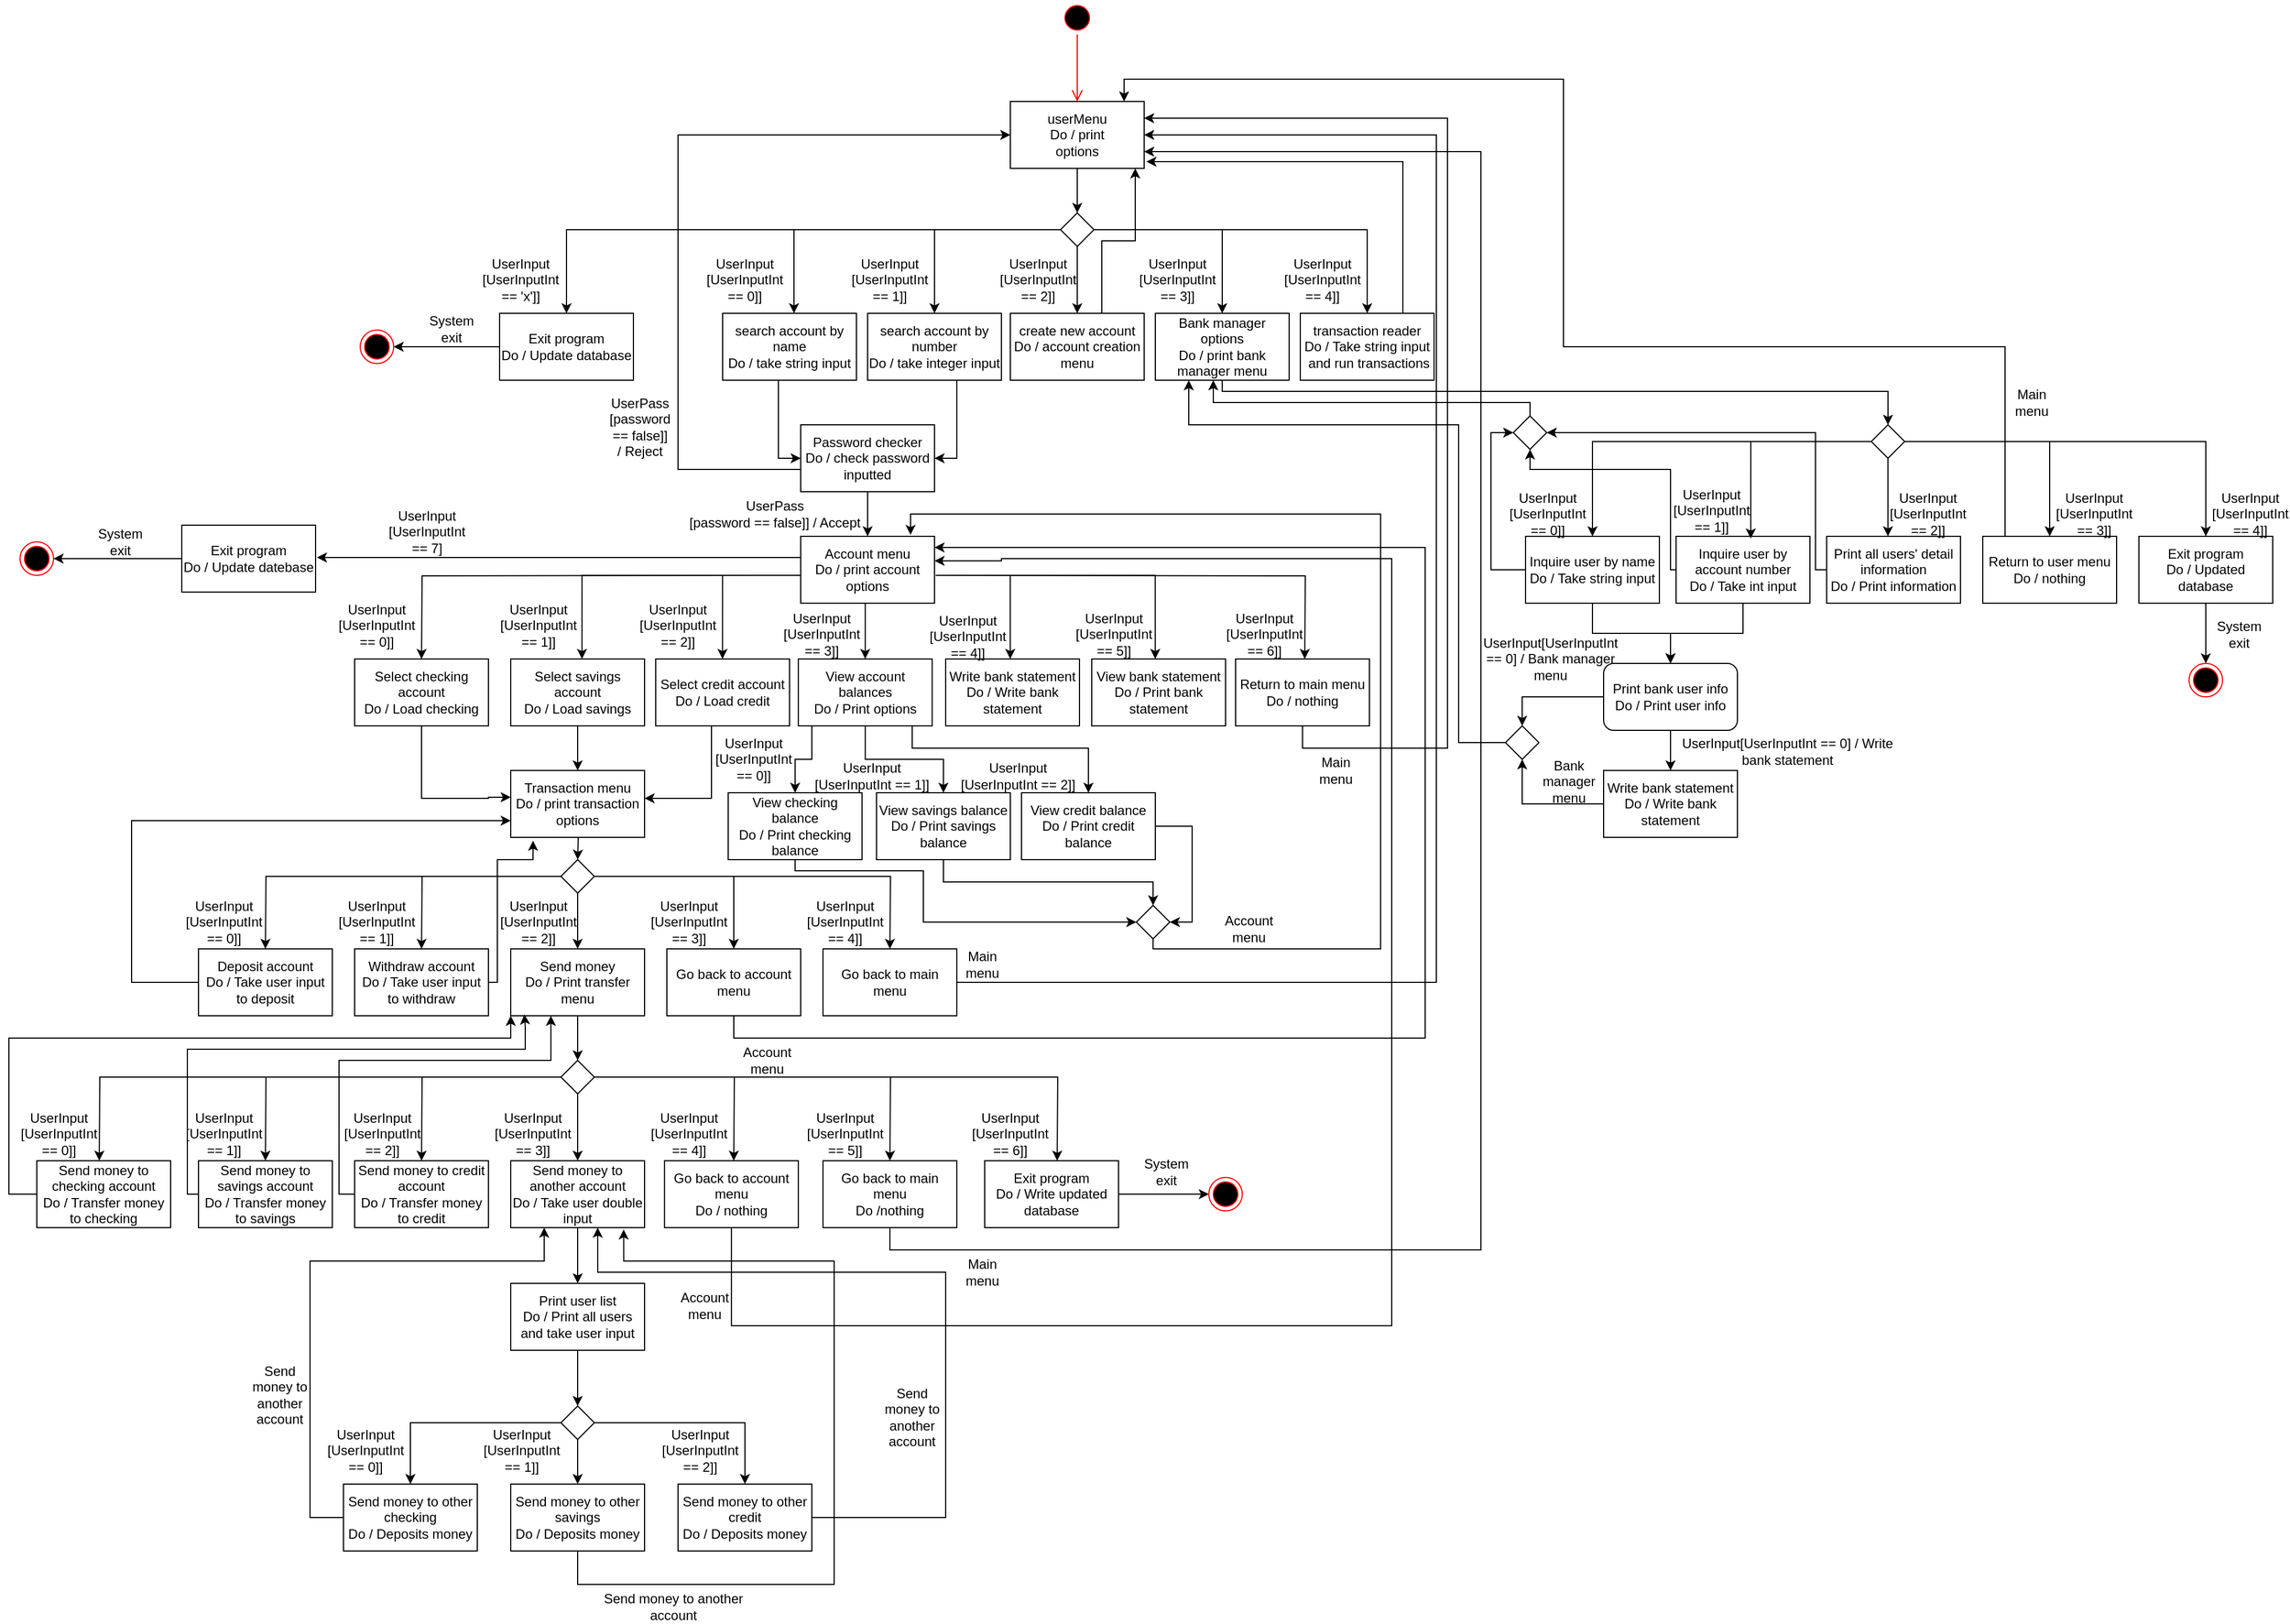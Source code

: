 <mxfile version="13.5.3" type="device"><diagram id="cX1HD_6pwqW_YHeZQJCY" name="Page-1"><mxGraphModel dx="1295" dy="1366" grid="1" gridSize="10" guides="1" tooltips="1" connect="1" arrows="1" fold="1" page="1" pageScale="1" pageWidth="850" pageHeight="1100" math="0" shadow="0"><root><mxCell id="0"/><mxCell id="1" parent="0"/><mxCell id="HVlDCNb6xopbeK3bqv0y-4" style="edgeStyle=orthogonalEdgeStyle;rounded=0;orthogonalLoop=1;jettySize=auto;html=1;" parent="1" source="GlajeSC1bGdFFEmdeqAi-1" target="HVlDCNb6xopbeK3bqv0y-5" edge="1"><mxGeometry relative="1" as="geometry"><mxPoint x="448" y="190" as="targetPoint"/></mxGeometry></mxCell><mxCell id="GlajeSC1bGdFFEmdeqAi-1" value="" style="rounded=0;whiteSpace=wrap;html=1;" parent="1" vertex="1"><mxGeometry x="388" y="80" width="120" height="60" as="geometry"/></mxCell><mxCell id="GlajeSC1bGdFFEmdeqAi-2" value="&lt;div&gt;userMenu&lt;/div&gt;&lt;div&gt;Do / print options&lt;br&gt;&lt;/div&gt;" style="text;html=1;strokeColor=none;fillColor=none;align=center;verticalAlign=middle;whiteSpace=wrap;rounded=0;" parent="1" vertex="1"><mxGeometry x="408" y="100" width="80" height="20" as="geometry"/></mxCell><mxCell id="GlajeSC1bGdFFEmdeqAi-3" value="" style="ellipse;html=1;shape=startState;fillColor=#000000;strokeColor=#ff0000;" parent="1" vertex="1"><mxGeometry x="433" y="-10" width="30" height="30" as="geometry"/></mxCell><mxCell id="GlajeSC1bGdFFEmdeqAi-4" value="" style="edgeStyle=orthogonalEdgeStyle;html=1;verticalAlign=bottom;endArrow=open;endSize=8;strokeColor=#ff0000;" parent="1" source="GlajeSC1bGdFFEmdeqAi-3" edge="1"><mxGeometry relative="1" as="geometry"><mxPoint x="448" y="80" as="targetPoint"/></mxGeometry></mxCell><mxCell id="HVlDCNb6xopbeK3bqv0y-6" style="edgeStyle=orthogonalEdgeStyle;rounded=0;orthogonalLoop=1;jettySize=auto;html=1;" parent="1" edge="1"><mxGeometry relative="1" as="geometry"><mxPoint x="194" y="270" as="targetPoint"/><mxPoint x="429" y="195" as="sourcePoint"/><Array as="points"><mxPoint x="194" y="195"/></Array></mxGeometry></mxCell><mxCell id="HVlDCNb6xopbeK3bqv0y-7" style="edgeStyle=orthogonalEdgeStyle;rounded=0;orthogonalLoop=1;jettySize=auto;html=1;entryX=0.5;entryY=0;entryDx=0;entryDy=0;" parent="1" source="HVlDCNb6xopbeK3bqv0y-5" target="HVlDCNb6xopbeK3bqv0y-16" edge="1"><mxGeometry relative="1" as="geometry"><mxPoint x="658" y="270" as="targetPoint"/><Array as="points"><mxPoint x="708" y="195"/></Array></mxGeometry></mxCell><mxCell id="HVlDCNb6xopbeK3bqv0y-8" style="edgeStyle=orthogonalEdgeStyle;rounded=0;orthogonalLoop=1;jettySize=auto;html=1;entryX=0.5;entryY=0;entryDx=0;entryDy=0;" parent="1" source="HVlDCNb6xopbeK3bqv0y-5" target="HVlDCNb6xopbeK3bqv0y-14" edge="1"><mxGeometry relative="1" as="geometry"><mxPoint x="448" y="280" as="targetPoint"/></mxGeometry></mxCell><mxCell id="HVlDCNb6xopbeK3bqv0y-9" style="edgeStyle=orthogonalEdgeStyle;rounded=0;orthogonalLoop=1;jettySize=auto;html=1;" parent="1" source="HVlDCNb6xopbeK3bqv0y-5" edge="1"><mxGeometry relative="1" as="geometry"><mxPoint x="578" y="270" as="targetPoint"/><Array as="points"><mxPoint x="578" y="195"/><mxPoint x="578" y="270"/></Array></mxGeometry></mxCell><mxCell id="HVlDCNb6xopbeK3bqv0y-10" style="edgeStyle=orthogonalEdgeStyle;rounded=0;orthogonalLoop=1;jettySize=auto;html=1;" parent="1" edge="1"><mxGeometry relative="1" as="geometry"><mxPoint x="320" y="270" as="targetPoint"/><mxPoint x="435" y="195" as="sourcePoint"/><Array as="points"><mxPoint x="320" y="195"/></Array></mxGeometry></mxCell><mxCell id="UM71EC3s76j87U3VGa9S-37" style="edgeStyle=orthogonalEdgeStyle;rounded=0;orthogonalLoop=1;jettySize=auto;html=1;entryX=0.5;entryY=0;entryDx=0;entryDy=0;" parent="1" source="HVlDCNb6xopbeK3bqv0y-5" target="UM71EC3s76j87U3VGa9S-36" edge="1"><mxGeometry relative="1" as="geometry"/></mxCell><mxCell id="HVlDCNb6xopbeK3bqv0y-5" value="" style="rhombus;whiteSpace=wrap;html=1;" parent="1" vertex="1"><mxGeometry x="433" y="180" width="30" height="30" as="geometry"/></mxCell><mxCell id="HVlDCNb6xopbeK3bqv0y-19" style="edgeStyle=orthogonalEdgeStyle;rounded=0;orthogonalLoop=1;jettySize=auto;html=1;entryX=0;entryY=0.5;entryDx=0;entryDy=0;" parent="1" source="HVlDCNb6xopbeK3bqv0y-11" target="HVlDCNb6xopbeK3bqv0y-18" edge="1"><mxGeometry relative="1" as="geometry"><Array as="points"><mxPoint x="180" y="400"/></Array></mxGeometry></mxCell><mxCell id="HVlDCNb6xopbeK3bqv0y-11" value="&lt;div&gt;search account by name&lt;/div&gt;&lt;div&gt;Do / take string input&lt;br&gt;&lt;/div&gt;" style="rounded=0;whiteSpace=wrap;html=1;" parent="1" vertex="1"><mxGeometry x="130" y="270" width="120" height="60" as="geometry"/></mxCell><mxCell id="HVlDCNb6xopbeK3bqv0y-20" style="edgeStyle=orthogonalEdgeStyle;rounded=0;orthogonalLoop=1;jettySize=auto;html=1;entryX=1;entryY=0.5;entryDx=0;entryDy=0;" parent="1" source="HVlDCNb6xopbeK3bqv0y-13" target="HVlDCNb6xopbeK3bqv0y-18" edge="1"><mxGeometry relative="1" as="geometry"><Array as="points"><mxPoint x="340" y="400"/></Array></mxGeometry></mxCell><mxCell id="HVlDCNb6xopbeK3bqv0y-13" value="&lt;div&gt;search account by number &lt;br&gt;&lt;/div&gt;&lt;div&gt;Do / take integer input&lt;br&gt;&lt;/div&gt;" style="rounded=0;whiteSpace=wrap;html=1;" parent="1" vertex="1"><mxGeometry x="260" y="270" width="120" height="60" as="geometry"/></mxCell><mxCell id="HVlDCNb6xopbeK3bqv0y-105" style="edgeStyle=orthogonalEdgeStyle;rounded=0;orthogonalLoop=1;jettySize=auto;html=1;" parent="1" source="HVlDCNb6xopbeK3bqv0y-14" edge="1"><mxGeometry relative="1" as="geometry"><Array as="points"><mxPoint x="470" y="205"/><mxPoint x="500" y="205"/></Array><mxPoint x="500" y="140" as="targetPoint"/></mxGeometry></mxCell><mxCell id="HVlDCNb6xopbeK3bqv0y-14" value="&lt;div&gt;create new account &lt;br&gt;&lt;/div&gt;&lt;div&gt;Do / account creation menu&lt;br&gt;&lt;/div&gt;" style="rounded=0;whiteSpace=wrap;html=1;" parent="1" vertex="1"><mxGeometry x="388" y="270" width="120" height="60" as="geometry"/></mxCell><mxCell id="HVlDCNb6xopbeK3bqv0y-108" style="edgeStyle=orthogonalEdgeStyle;rounded=0;orthogonalLoop=1;jettySize=auto;html=1;entryX=0.5;entryY=0;entryDx=0;entryDy=0;" parent="1" source="HVlDCNb6xopbeK3bqv0y-15" target="HVlDCNb6xopbeK3bqv0y-106" edge="1"><mxGeometry relative="1" as="geometry"><Array as="points"><mxPoint x="578" y="340"/><mxPoint x="1175" y="340"/></Array></mxGeometry></mxCell><mxCell id="HVlDCNb6xopbeK3bqv0y-15" value="&lt;div&gt;Bank manager options &lt;br&gt;&lt;/div&gt;&lt;div&gt;Do / print bank manager menu&lt;br&gt;&lt;/div&gt;" style="rounded=0;whiteSpace=wrap;html=1;" parent="1" vertex="1"><mxGeometry x="518" y="270" width="120" height="60" as="geometry"/></mxCell><mxCell id="5CVfYPATdi7qEUQQldUM-7" style="edgeStyle=orthogonalEdgeStyle;rounded=0;orthogonalLoop=1;jettySize=auto;html=1;" parent="1" source="HVlDCNb6xopbeK3bqv0y-16" edge="1"><mxGeometry relative="1" as="geometry"><mxPoint x="510" y="134" as="targetPoint"/><Array as="points"><mxPoint x="740" y="134"/><mxPoint x="510" y="134"/></Array></mxGeometry></mxCell><mxCell id="HVlDCNb6xopbeK3bqv0y-16" value="&lt;div&gt;transaction reader&lt;/div&gt;&lt;div&gt;Do / Take string input&lt;br&gt;&lt;/div&gt;&amp;nbsp;and run transactions" style="rounded=0;whiteSpace=wrap;html=1;" parent="1" vertex="1"><mxGeometry x="648" y="270" width="120" height="60" as="geometry"/></mxCell><mxCell id="HVlDCNb6xopbeK3bqv0y-23" style="edgeStyle=orthogonalEdgeStyle;rounded=0;orthogonalLoop=1;jettySize=auto;html=1;" parent="1" source="HVlDCNb6xopbeK3bqv0y-18" edge="1"><mxGeometry relative="1" as="geometry"><mxPoint x="260" y="470" as="targetPoint"/></mxGeometry></mxCell><mxCell id="5CVfYPATdi7qEUQQldUM-20" style="edgeStyle=orthogonalEdgeStyle;rounded=0;orthogonalLoop=1;jettySize=auto;html=1;entryX=0;entryY=0.5;entryDx=0;entryDy=0;" parent="1" source="HVlDCNb6xopbeK3bqv0y-18" target="GlajeSC1bGdFFEmdeqAi-1" edge="1"><mxGeometry relative="1" as="geometry"><Array as="points"><mxPoint x="90" y="410"/><mxPoint x="90" y="110"/></Array></mxGeometry></mxCell><mxCell id="HVlDCNb6xopbeK3bqv0y-18" value="&lt;div&gt;Password checker&lt;/div&gt;&lt;div&gt;Do / check password inputted &lt;br&gt;&lt;/div&gt;" style="rounded=0;whiteSpace=wrap;html=1;" parent="1" vertex="1"><mxGeometry x="200" y="370" width="120" height="60" as="geometry"/></mxCell><mxCell id="HVlDCNb6xopbeK3bqv0y-24" style="edgeStyle=orthogonalEdgeStyle;rounded=0;orthogonalLoop=1;jettySize=auto;html=1;" parent="1" edge="1"><mxGeometry relative="1" as="geometry"><mxPoint x="3.88" y="580" as="targetPoint"/><mxPoint x="160" y="505" as="sourcePoint"/><Array as="points"><mxPoint x="3.88" y="505"/></Array></mxGeometry></mxCell><mxCell id="HVlDCNb6xopbeK3bqv0y-25" style="edgeStyle=orthogonalEdgeStyle;rounded=0;orthogonalLoop=1;jettySize=auto;html=1;entryX=0.417;entryY=0;entryDx=0;entryDy=0;entryPerimeter=0;" parent="1" edge="1"><mxGeometry relative="1" as="geometry"><mxPoint x="517.939" y="580" as="targetPoint"/><mxPoint x="330" y="505" as="sourcePoint"/><Array as="points"><mxPoint x="517.88" y="505"/></Array></mxGeometry></mxCell><mxCell id="HVlDCNb6xopbeK3bqv0y-26" style="edgeStyle=orthogonalEdgeStyle;rounded=0;orthogonalLoop=1;jettySize=auto;html=1;entryX=0.5;entryY=0;entryDx=0;entryDy=0;" parent="1" edge="1"><mxGeometry relative="1" as="geometry"><mxPoint x="257.88" y="580" as="targetPoint"/><mxPoint x="257.88" y="520" as="sourcePoint"/></mxGeometry></mxCell><mxCell id="HVlDCNb6xopbeK3bqv0y-27" style="edgeStyle=orthogonalEdgeStyle;rounded=0;orthogonalLoop=1;jettySize=auto;html=1;" parent="1" edge="1"><mxGeometry relative="1" as="geometry"><mxPoint x="387.88" y="580" as="targetPoint"/><mxPoint x="330" y="505" as="sourcePoint"/><Array as="points"><mxPoint x="387.88" y="505"/><mxPoint x="387.88" y="580"/></Array></mxGeometry></mxCell><mxCell id="HVlDCNb6xopbeK3bqv0y-28" style="edgeStyle=orthogonalEdgeStyle;rounded=0;orthogonalLoop=1;jettySize=auto;html=1;" parent="1" source="HVlDCNb6xopbeK3bqv0y-89" edge="1"><mxGeometry relative="1" as="geometry"><mxPoint x="129.88" y="580" as="targetPoint"/><mxPoint x="170" y="505" as="sourcePoint"/><Array as="points"><mxPoint x="130" y="505"/></Array></mxGeometry></mxCell><mxCell id="HVlDCNb6xopbeK3bqv0y-31" style="edgeStyle=orthogonalEdgeStyle;rounded=0;orthogonalLoop=1;jettySize=auto;html=1;" parent="1" edge="1"><mxGeometry relative="1" as="geometry"><mxPoint x="-140" y="580" as="targetPoint"/><mxPoint x="160" y="505" as="sourcePoint"/></mxGeometry></mxCell><mxCell id="HVlDCNb6xopbeK3bqv0y-32" style="edgeStyle=orthogonalEdgeStyle;rounded=0;orthogonalLoop=1;jettySize=auto;html=1;" parent="1" edge="1"><mxGeometry relative="1" as="geometry"><mxPoint x="652" y="580" as="targetPoint"/><mxPoint x="321" y="505" as="sourcePoint"/></mxGeometry></mxCell><mxCell id="HVlDCNb6xopbeK3bqv0y-43" style="edgeStyle=orthogonalEdgeStyle;rounded=0;orthogonalLoop=1;jettySize=auto;html=1;" parent="1" source="HVlDCNb6xopbeK3bqv0y-33" edge="1"><mxGeometry relative="1" as="geometry"><mxPoint x="-60" y="704" as="targetPoint"/><Array as="points"><mxPoint x="-140" y="705"/><mxPoint x="-80" y="705"/><mxPoint x="-80" y="704"/></Array></mxGeometry></mxCell><mxCell id="HVlDCNb6xopbeK3bqv0y-33" value="&lt;div&gt;Select checking account &lt;br&gt;&lt;/div&gt;&lt;div&gt;Do / Load checking &lt;br&gt;&lt;/div&gt;" style="rounded=0;whiteSpace=wrap;html=1;" parent="1" vertex="1"><mxGeometry x="-200" y="580" width="120" height="60" as="geometry"/></mxCell><mxCell id="HVlDCNb6xopbeK3bqv0y-42" style="edgeStyle=orthogonalEdgeStyle;rounded=0;orthogonalLoop=1;jettySize=auto;html=1;entryX=0.5;entryY=0;entryDx=0;entryDy=0;" parent="1" source="HVlDCNb6xopbeK3bqv0y-34" target="HVlDCNb6xopbeK3bqv0y-94" edge="1"><mxGeometry relative="1" as="geometry"><mxPoint y="670" as="targetPoint"/></mxGeometry></mxCell><mxCell id="HVlDCNb6xopbeK3bqv0y-34" value="&lt;div&gt;Select savings account &lt;br&gt;&lt;/div&gt;&lt;div&gt;Do / Load savings&lt;br&gt;&lt;/div&gt;" style="rounded=0;whiteSpace=wrap;html=1;" parent="1" vertex="1"><mxGeometry x="-60" y="580" width="120" height="60" as="geometry"/></mxCell><mxCell id="HVlDCNb6xopbeK3bqv0y-44" style="edgeStyle=orthogonalEdgeStyle;rounded=0;orthogonalLoop=1;jettySize=auto;html=1;" parent="1" source="HVlDCNb6xopbeK3bqv0y-35" target="HVlDCNb6xopbeK3bqv0y-94" edge="1"><mxGeometry relative="1" as="geometry"><mxPoint x="70" y="705" as="targetPoint"/><Array as="points"><mxPoint x="120" y="705"/></Array></mxGeometry></mxCell><mxCell id="HVlDCNb6xopbeK3bqv0y-35" value="&lt;div&gt;Select credit account&lt;/div&gt;&lt;div&gt;Do / Load credit&lt;br&gt;&lt;/div&gt;" style="rounded=0;whiteSpace=wrap;html=1;" parent="1" vertex="1"><mxGeometry x="70" y="580" width="120" height="60" as="geometry"/></mxCell><mxCell id="UM71EC3s76j87U3VGa9S-15" style="edgeStyle=orthogonalEdgeStyle;rounded=0;orthogonalLoop=1;jettySize=auto;html=1;entryX=0.5;entryY=0;entryDx=0;entryDy=0;" parent="1" source="HVlDCNb6xopbeK3bqv0y-36" target="UM71EC3s76j87U3VGa9S-14" edge="1"><mxGeometry relative="1" as="geometry"><Array as="points"><mxPoint x="210" y="670"/><mxPoint x="195" y="670"/></Array></mxGeometry></mxCell><mxCell id="UM71EC3s76j87U3VGa9S-18" style="edgeStyle=orthogonalEdgeStyle;rounded=0;orthogonalLoop=1;jettySize=auto;html=1;entryX=0.5;entryY=0;entryDx=0;entryDy=0;" parent="1" source="HVlDCNb6xopbeK3bqv0y-36" target="UM71EC3s76j87U3VGa9S-16" edge="1"><mxGeometry relative="1" as="geometry"/></mxCell><mxCell id="UM71EC3s76j87U3VGa9S-19" style="edgeStyle=orthogonalEdgeStyle;rounded=0;orthogonalLoop=1;jettySize=auto;html=1;" parent="1" source="HVlDCNb6xopbeK3bqv0y-36" target="UM71EC3s76j87U3VGa9S-17" edge="1"><mxGeometry relative="1" as="geometry"><Array as="points"><mxPoint x="300" y="660"/><mxPoint x="458" y="660"/></Array></mxGeometry></mxCell><mxCell id="HVlDCNb6xopbeK3bqv0y-36" value="&lt;div&gt;View account balances &lt;br&gt;&lt;/div&gt;&lt;div&gt;Do / Print options&lt;br&gt;&lt;/div&gt;" style="rounded=0;whiteSpace=wrap;html=1;" parent="1" vertex="1"><mxGeometry x="197.88" y="580" width="120" height="60" as="geometry"/></mxCell><mxCell id="HVlDCNb6xopbeK3bqv0y-37" value="&lt;div&gt;Write bank statement&lt;/div&gt;&lt;div&gt;Do / Write bank statement&lt;br&gt;&lt;/div&gt;" style="rounded=0;whiteSpace=wrap;html=1;" parent="1" vertex="1"><mxGeometry x="330" y="580" width="120" height="60" as="geometry"/></mxCell><mxCell id="HVlDCNb6xopbeK3bqv0y-38" value="&lt;div&gt;View bank statement&lt;/div&gt;&lt;div&gt;Do / Print bank statement&lt;br&gt;&lt;/div&gt;" style="rounded=0;whiteSpace=wrap;html=1;" parent="1" vertex="1"><mxGeometry x="461" y="580" width="120" height="60" as="geometry"/></mxCell><mxCell id="5CVfYPATdi7qEUQQldUM-1" style="edgeStyle=orthogonalEdgeStyle;rounded=0;orthogonalLoop=1;jettySize=auto;html=1;entryX=1;entryY=0.25;entryDx=0;entryDy=0;" parent="1" source="HVlDCNb6xopbeK3bqv0y-39" target="GlajeSC1bGdFFEmdeqAi-1" edge="1"><mxGeometry relative="1" as="geometry"><Array as="points"><mxPoint x="650" y="660"/><mxPoint x="780" y="660"/><mxPoint x="780" y="95"/></Array></mxGeometry></mxCell><mxCell id="HVlDCNb6xopbeK3bqv0y-39" value="&lt;div&gt;Return to main menu&lt;/div&gt;&lt;div&gt;Do / nothing&lt;br&gt;&lt;/div&gt;" style="rounded=0;whiteSpace=wrap;html=1;" parent="1" vertex="1"><mxGeometry x="590" y="580" width="120" height="60" as="geometry"/></mxCell><mxCell id="HVlDCNb6xopbeK3bqv0y-46" style="edgeStyle=orthogonalEdgeStyle;rounded=0;orthogonalLoop=1;jettySize=auto;html=1;" parent="1" target="HVlDCNb6xopbeK3bqv0y-45" edge="1"><mxGeometry relative="1" as="geometry"><mxPoint y="720" as="sourcePoint"/></mxGeometry></mxCell><mxCell id="HVlDCNb6xopbeK3bqv0y-47" style="edgeStyle=orthogonalEdgeStyle;rounded=0;orthogonalLoop=1;jettySize=auto;html=1;" parent="1" source="HVlDCNb6xopbeK3bqv0y-45" edge="1"><mxGeometry relative="1" as="geometry"><mxPoint y="840" as="targetPoint"/></mxGeometry></mxCell><mxCell id="HVlDCNb6xopbeK3bqv0y-48" style="edgeStyle=orthogonalEdgeStyle;rounded=0;orthogonalLoop=1;jettySize=auto;html=1;" parent="1" source="HVlDCNb6xopbeK3bqv0y-45" edge="1"><mxGeometry relative="1" as="geometry"><mxPoint x="-140" y="840" as="targetPoint"/></mxGeometry></mxCell><mxCell id="HVlDCNb6xopbeK3bqv0y-49" style="edgeStyle=orthogonalEdgeStyle;rounded=0;orthogonalLoop=1;jettySize=auto;html=1;" parent="1" source="HVlDCNb6xopbeK3bqv0y-45" edge="1"><mxGeometry relative="1" as="geometry"><mxPoint x="140" y="840" as="targetPoint"/><Array as="points"><mxPoint x="140" y="775"/><mxPoint x="140" y="840"/></Array></mxGeometry></mxCell><mxCell id="HVlDCNb6xopbeK3bqv0y-50" style="edgeStyle=orthogonalEdgeStyle;rounded=0;orthogonalLoop=1;jettySize=auto;html=1;" parent="1" source="HVlDCNb6xopbeK3bqv0y-45" edge="1"><mxGeometry relative="1" as="geometry"><mxPoint x="-280" y="840" as="targetPoint"/></mxGeometry></mxCell><mxCell id="HVlDCNb6xopbeK3bqv0y-51" style="edgeStyle=orthogonalEdgeStyle;rounded=0;orthogonalLoop=1;jettySize=auto;html=1;" parent="1" source="HVlDCNb6xopbeK3bqv0y-45" edge="1"><mxGeometry relative="1" as="geometry"><mxPoint x="280" y="840" as="targetPoint"/></mxGeometry></mxCell><mxCell id="HVlDCNb6xopbeK3bqv0y-45" value="" style="rhombus;whiteSpace=wrap;html=1;" parent="1" vertex="1"><mxGeometry x="-15" y="760" width="30" height="30" as="geometry"/></mxCell><mxCell id="HVlDCNb6xopbeK3bqv0y-98" style="edgeStyle=orthogonalEdgeStyle;rounded=0;orthogonalLoop=1;jettySize=auto;html=1;entryX=0;entryY=0.75;entryDx=0;entryDy=0;" parent="1" source="HVlDCNb6xopbeK3bqv0y-52" target="HVlDCNb6xopbeK3bqv0y-94" edge="1"><mxGeometry relative="1" as="geometry"><Array as="points"><mxPoint x="-400" y="870"/><mxPoint x="-400" y="725"/></Array></mxGeometry></mxCell><mxCell id="HVlDCNb6xopbeK3bqv0y-52" value="&lt;div&gt;Deposit account&lt;/div&gt;&lt;div&gt;Do / Take user input to deposit&lt;br&gt;&lt;/div&gt;" style="rounded=0;whiteSpace=wrap;html=1;" parent="1" vertex="1"><mxGeometry x="-340" y="840" width="120" height="60" as="geometry"/></mxCell><mxCell id="5CVfYPATdi7qEUQQldUM-32" style="edgeStyle=orthogonalEdgeStyle;rounded=0;orthogonalLoop=1;jettySize=auto;html=1;" parent="1" edge="1"><mxGeometry relative="1" as="geometry"><Array as="points"><mxPoint x="-72" y="870"/><mxPoint x="-72" y="760"/><mxPoint x="-40" y="760"/></Array><mxPoint x="-82" y="870.034" as="sourcePoint"/><mxPoint x="-40" y="743" as="targetPoint"/></mxGeometry></mxCell><mxCell id="HVlDCNb6xopbeK3bqv0y-53" value="&lt;div&gt;Withdraw account&lt;/div&gt;&lt;div&gt;Do / Take user input to withdraw&lt;br&gt;&lt;/div&gt;" style="rounded=0;whiteSpace=wrap;html=1;" parent="1" vertex="1"><mxGeometry x="-200" y="840" width="120" height="60" as="geometry"/></mxCell><mxCell id="HVlDCNb6xopbeK3bqv0y-59" style="edgeStyle=orthogonalEdgeStyle;rounded=0;orthogonalLoop=1;jettySize=auto;html=1;entryX=0.5;entryY=0;entryDx=0;entryDy=0;" parent="1" source="HVlDCNb6xopbeK3bqv0y-54" target="HVlDCNb6xopbeK3bqv0y-57" edge="1"><mxGeometry relative="1" as="geometry"/></mxCell><mxCell id="HVlDCNb6xopbeK3bqv0y-54" value="&lt;div&gt;Send money&lt;/div&gt;&lt;div&gt;Do / Print transfer menu&lt;br&gt;&lt;/div&gt;" style="rounded=0;whiteSpace=wrap;html=1;" parent="1" vertex="1"><mxGeometry x="-60" y="840" width="120" height="60" as="geometry"/></mxCell><mxCell id="HVlDCNb6xopbeK3bqv0y-96" style="edgeStyle=orthogonalEdgeStyle;rounded=0;orthogonalLoop=1;jettySize=auto;html=1;" parent="1" source="HVlDCNb6xopbeK3bqv0y-55" target="HVlDCNb6xopbeK3bqv0y-89" edge="1"><mxGeometry relative="1" as="geometry"><Array as="points"><mxPoint x="140" y="920"/><mxPoint x="760" y="920"/><mxPoint x="760" y="480"/></Array></mxGeometry></mxCell><mxCell id="HVlDCNb6xopbeK3bqv0y-55" value="Go back to account menu" style="rounded=0;whiteSpace=wrap;html=1;" parent="1" vertex="1"><mxGeometry x="80" y="840" width="120" height="60" as="geometry"/></mxCell><mxCell id="HVlDCNb6xopbeK3bqv0y-97" style="edgeStyle=orthogonalEdgeStyle;rounded=0;orthogonalLoop=1;jettySize=auto;html=1;entryX=1;entryY=0.5;entryDx=0;entryDy=0;" parent="1" source="HVlDCNb6xopbeK3bqv0y-56" target="GlajeSC1bGdFFEmdeqAi-1" edge="1"><mxGeometry relative="1" as="geometry"><mxPoint x="820" y="78" as="targetPoint"/><Array as="points"><mxPoint x="770" y="870"/><mxPoint x="770" y="110"/></Array></mxGeometry></mxCell><mxCell id="HVlDCNb6xopbeK3bqv0y-56" value="Go back to main menu " style="rounded=0;whiteSpace=wrap;html=1;" parent="1" vertex="1"><mxGeometry x="220" y="840" width="120" height="60" as="geometry"/></mxCell><mxCell id="HVlDCNb6xopbeK3bqv0y-60" style="edgeStyle=orthogonalEdgeStyle;rounded=0;orthogonalLoop=1;jettySize=auto;html=1;" parent="1" source="HVlDCNb6xopbeK3bqv0y-57" edge="1"><mxGeometry relative="1" as="geometry"><mxPoint y="1030" as="targetPoint"/></mxGeometry></mxCell><mxCell id="HVlDCNb6xopbeK3bqv0y-61" style="edgeStyle=orthogonalEdgeStyle;rounded=0;orthogonalLoop=1;jettySize=auto;html=1;" parent="1" source="HVlDCNb6xopbeK3bqv0y-57" edge="1"><mxGeometry relative="1" as="geometry"><mxPoint x="-140" y="1030" as="targetPoint"/></mxGeometry></mxCell><mxCell id="HVlDCNb6xopbeK3bqv0y-62" style="edgeStyle=orthogonalEdgeStyle;rounded=0;orthogonalLoop=1;jettySize=auto;html=1;" parent="1" source="HVlDCNb6xopbeK3bqv0y-57" edge="1"><mxGeometry relative="1" as="geometry"><mxPoint x="-280" y="1030" as="targetPoint"/></mxGeometry></mxCell><mxCell id="HVlDCNb6xopbeK3bqv0y-63" style="edgeStyle=orthogonalEdgeStyle;rounded=0;orthogonalLoop=1;jettySize=auto;html=1;" parent="1" source="HVlDCNb6xopbeK3bqv0y-57" edge="1"><mxGeometry relative="1" as="geometry"><mxPoint x="140" y="1030" as="targetPoint"/></mxGeometry></mxCell><mxCell id="HVlDCNb6xopbeK3bqv0y-64" style="edgeStyle=orthogonalEdgeStyle;rounded=0;orthogonalLoop=1;jettySize=auto;html=1;" parent="1" source="HVlDCNb6xopbeK3bqv0y-57" edge="1"><mxGeometry relative="1" as="geometry"><mxPoint x="280" y="1030" as="targetPoint"/></mxGeometry></mxCell><mxCell id="HVlDCNb6xopbeK3bqv0y-65" style="edgeStyle=orthogonalEdgeStyle;rounded=0;orthogonalLoop=1;jettySize=auto;html=1;" parent="1" source="HVlDCNb6xopbeK3bqv0y-57" edge="1"><mxGeometry relative="1" as="geometry"><mxPoint x="-429" y="1030" as="targetPoint"/></mxGeometry></mxCell><mxCell id="HVlDCNb6xopbeK3bqv0y-66" style="edgeStyle=orthogonalEdgeStyle;rounded=0;orthogonalLoop=1;jettySize=auto;html=1;" parent="1" source="HVlDCNb6xopbeK3bqv0y-57" edge="1"><mxGeometry relative="1" as="geometry"><mxPoint x="430" y="1030" as="targetPoint"/></mxGeometry></mxCell><mxCell id="HVlDCNb6xopbeK3bqv0y-57" value="" style="rhombus;whiteSpace=wrap;html=1;" parent="1" vertex="1"><mxGeometry x="-15" y="940" width="30" height="30" as="geometry"/></mxCell><mxCell id="HVlDCNb6xopbeK3bqv0y-86" style="edgeStyle=orthogonalEdgeStyle;rounded=0;orthogonalLoop=1;jettySize=auto;html=1;" parent="1" source="HVlDCNb6xopbeK3bqv0y-67" target="HVlDCNb6xopbeK3bqv0y-54" edge="1"><mxGeometry relative="1" as="geometry"><mxPoint x="-70" y="910" as="targetPoint"/><Array as="points"><mxPoint x="-510" y="1060"/><mxPoint x="-510" y="920"/><mxPoint x="-60" y="920"/></Array></mxGeometry></mxCell><mxCell id="HVlDCNb6xopbeK3bqv0y-67" value="&lt;div&gt;Send money to checking account &lt;br&gt;&lt;/div&gt;&lt;div&gt;Do / Transfer money to checking&lt;br&gt;&lt;/div&gt;" style="rounded=0;whiteSpace=wrap;html=1;" parent="1" vertex="1"><mxGeometry x="-485" y="1030" width="120" height="60" as="geometry"/></mxCell><mxCell id="HVlDCNb6xopbeK3bqv0y-87" style="edgeStyle=orthogonalEdgeStyle;rounded=0;orthogonalLoop=1;jettySize=auto;html=1;entryX=0.102;entryY=0.98;entryDx=0;entryDy=0;entryPerimeter=0;" parent="1" source="HVlDCNb6xopbeK3bqv0y-68" target="HVlDCNb6xopbeK3bqv0y-54" edge="1"><mxGeometry relative="1" as="geometry"><mxPoint x="-44" y="902" as="targetPoint"/><Array as="points"><mxPoint x="-350" y="1060"/><mxPoint x="-350" y="930"/><mxPoint x="-47" y="930"/><mxPoint x="-47" y="910"/></Array></mxGeometry></mxCell><mxCell id="HVlDCNb6xopbeK3bqv0y-68" value="&lt;div&gt;Send money to savings account &lt;br&gt;&lt;/div&gt;Do / Transfer money to savings" style="rounded=0;whiteSpace=wrap;html=1;" parent="1" vertex="1"><mxGeometry x="-340" y="1030" width="120" height="60" as="geometry"/></mxCell><mxCell id="HVlDCNb6xopbeK3bqv0y-88" style="edgeStyle=orthogonalEdgeStyle;rounded=0;orthogonalLoop=1;jettySize=auto;html=1;entryX=0.25;entryY=1;entryDx=0;entryDy=0;" parent="1" edge="1"><mxGeometry relative="1" as="geometry"><Array as="points"><mxPoint x="-214" y="1060"/><mxPoint x="-214" y="940"/><mxPoint x="-24" y="940"/></Array><mxPoint x="-194" y="1060" as="sourcePoint"/><mxPoint x="-24" y="900" as="targetPoint"/></mxGeometry></mxCell><mxCell id="HVlDCNb6xopbeK3bqv0y-69" value="&lt;div&gt;Send money to credit account &lt;br&gt;&lt;/div&gt;&lt;div&gt;Do / Transfer money to credit&lt;br&gt;&lt;/div&gt;" style="rounded=0;whiteSpace=wrap;html=1;" parent="1" vertex="1"><mxGeometry x="-200" y="1030" width="120" height="60" as="geometry"/></mxCell><mxCell id="HVlDCNb6xopbeK3bqv0y-75" style="edgeStyle=orthogonalEdgeStyle;rounded=0;orthogonalLoop=1;jettySize=auto;html=1;entryX=0.5;entryY=0;entryDx=0;entryDy=0;" parent="1" source="HVlDCNb6xopbeK3bqv0y-70" edge="1"><mxGeometry relative="1" as="geometry"><mxPoint y="1140" as="targetPoint"/></mxGeometry></mxCell><mxCell id="HVlDCNb6xopbeK3bqv0y-70" value="&lt;div&gt;Send money to another account &lt;br&gt;&lt;/div&gt;&lt;div&gt;Do / Take user double input &lt;br&gt;&lt;/div&gt;" style="rounded=0;whiteSpace=wrap;html=1;" parent="1" vertex="1"><mxGeometry x="-60" y="1030" width="120" height="60" as="geometry"/></mxCell><mxCell id="HVlDCNb6xopbeK3bqv0y-100" style="edgeStyle=orthogonalEdgeStyle;rounded=0;orthogonalLoop=1;jettySize=auto;html=1;" parent="1" edge="1"><mxGeometry relative="1" as="geometry"><mxPoint x="137.9" y="1088" as="sourcePoint"/><mxPoint x="320" y="492" as="targetPoint"/><Array as="points"><mxPoint x="138" y="1178"/><mxPoint x="730" y="1178"/><mxPoint x="730" y="490"/><mxPoint x="380" y="490"/><mxPoint x="380" y="492"/></Array></mxGeometry></mxCell><mxCell id="HVlDCNb6xopbeK3bqv0y-71" value="&lt;div&gt;Go back to account menu &lt;br&gt;&lt;/div&gt;&lt;div&gt;Do / nothing&lt;br&gt;&lt;/div&gt;" style="rounded=0;whiteSpace=wrap;html=1;" parent="1" vertex="1"><mxGeometry x="77.88" y="1030" width="120" height="60" as="geometry"/></mxCell><mxCell id="HVlDCNb6xopbeK3bqv0y-101" style="edgeStyle=orthogonalEdgeStyle;rounded=0;orthogonalLoop=1;jettySize=auto;html=1;entryX=1;entryY=0.75;entryDx=0;entryDy=0;" parent="1" source="HVlDCNb6xopbeK3bqv0y-72" target="GlajeSC1bGdFFEmdeqAi-1" edge="1"><mxGeometry relative="1" as="geometry"><Array as="points"><mxPoint x="280" y="1110"/><mxPoint x="810" y="1110"/><mxPoint x="810" y="125"/></Array></mxGeometry></mxCell><mxCell id="HVlDCNb6xopbeK3bqv0y-72" value="&lt;div&gt;Go back to main menu&lt;/div&gt;&lt;div&gt;Do /nothing&lt;br&gt;&lt;/div&gt;" style="rounded=0;whiteSpace=wrap;html=1;" parent="1" vertex="1"><mxGeometry x="220" y="1030" width="120" height="60" as="geometry"/></mxCell><mxCell id="UM71EC3s76j87U3VGa9S-24" style="edgeStyle=orthogonalEdgeStyle;rounded=0;orthogonalLoop=1;jettySize=auto;html=1;entryX=0;entryY=0.5;entryDx=0;entryDy=0;" parent="1" source="HVlDCNb6xopbeK3bqv0y-73" target="UM71EC3s76j87U3VGa9S-23" edge="1"><mxGeometry relative="1" as="geometry"/></mxCell><mxCell id="HVlDCNb6xopbeK3bqv0y-73" value="&lt;div&gt;Exit program&lt;/div&gt;&lt;div&gt;Do / Write updated database&lt;br&gt;&lt;/div&gt;" style="rounded=0;whiteSpace=wrap;html=1;" parent="1" vertex="1"><mxGeometry x="365" y="1030" width="120" height="60" as="geometry"/></mxCell><mxCell id="HVlDCNb6xopbeK3bqv0y-78" style="edgeStyle=orthogonalEdgeStyle;rounded=0;orthogonalLoop=1;jettySize=auto;html=1;" parent="1" source="HVlDCNb6xopbeK3bqv0y-76" edge="1"><mxGeometry relative="1" as="geometry"><mxPoint y="1250" as="targetPoint"/></mxGeometry></mxCell><mxCell id="HVlDCNb6xopbeK3bqv0y-76" value="&lt;div&gt;Print user list &lt;br&gt;&lt;/div&gt;&lt;div&gt;Do / Print all users and take user input&lt;br&gt;&lt;/div&gt;" style="rounded=0;whiteSpace=wrap;html=1;" parent="1" vertex="1"><mxGeometry x="-60" y="1140" width="120" height="60" as="geometry"/></mxCell><mxCell id="HVlDCNb6xopbeK3bqv0y-83" style="edgeStyle=orthogonalEdgeStyle;rounded=0;orthogonalLoop=1;jettySize=auto;html=1;" parent="1" source="HVlDCNb6xopbeK3bqv0y-79" target="HVlDCNb6xopbeK3bqv0y-81" edge="1"><mxGeometry relative="1" as="geometry"/></mxCell><mxCell id="HVlDCNb6xopbeK3bqv0y-84" style="edgeStyle=orthogonalEdgeStyle;rounded=0;orthogonalLoop=1;jettySize=auto;html=1;entryX=0.5;entryY=0;entryDx=0;entryDy=0;" parent="1" source="HVlDCNb6xopbeK3bqv0y-79" target="HVlDCNb6xopbeK3bqv0y-80" edge="1"><mxGeometry relative="1" as="geometry"/></mxCell><mxCell id="HVlDCNb6xopbeK3bqv0y-85" style="edgeStyle=orthogonalEdgeStyle;rounded=0;orthogonalLoop=1;jettySize=auto;html=1;" parent="1" source="HVlDCNb6xopbeK3bqv0y-79" target="HVlDCNb6xopbeK3bqv0y-82" edge="1"><mxGeometry relative="1" as="geometry"/></mxCell><mxCell id="HVlDCNb6xopbeK3bqv0y-79" value="" style="rhombus;whiteSpace=wrap;html=1;" parent="1" vertex="1"><mxGeometry x="-15" y="1250" width="30" height="30" as="geometry"/></mxCell><mxCell id="5CVfYPATdi7qEUQQldUM-2" style="edgeStyle=orthogonalEdgeStyle;rounded=0;orthogonalLoop=1;jettySize=auto;html=1;entryX=0.25;entryY=1;entryDx=0;entryDy=0;" parent="1" source="HVlDCNb6xopbeK3bqv0y-80" target="HVlDCNb6xopbeK3bqv0y-70" edge="1"><mxGeometry relative="1" as="geometry"><mxPoint x="-435.0" y="1180" as="targetPoint"/><Array as="points"><mxPoint x="-240" y="1350"/><mxPoint x="-240" y="1120"/><mxPoint x="-30" y="1120"/></Array></mxGeometry></mxCell><mxCell id="HVlDCNb6xopbeK3bqv0y-80" value="&lt;div&gt;Send money to other checking &lt;br&gt;&lt;/div&gt;&lt;div&gt;Do / Deposits money&lt;br&gt;&lt;/div&gt;" style="rounded=0;whiteSpace=wrap;html=1;" parent="1" vertex="1"><mxGeometry x="-210" y="1320" width="120" height="60" as="geometry"/></mxCell><mxCell id="5CVfYPATdi7qEUQQldUM-3" style="edgeStyle=orthogonalEdgeStyle;rounded=0;orthogonalLoop=1;jettySize=auto;html=1;entryX=0.844;entryY=1.028;entryDx=0;entryDy=0;entryPerimeter=0;" parent="1" source="HVlDCNb6xopbeK3bqv0y-81" target="HVlDCNb6xopbeK3bqv0y-70" edge="1"><mxGeometry relative="1" as="geometry"><Array as="points"><mxPoint y="1410"/><mxPoint x="230" y="1410"/><mxPoint x="230" y="1120"/><mxPoint x="41" y="1120"/></Array></mxGeometry></mxCell><mxCell id="HVlDCNb6xopbeK3bqv0y-81" value="&lt;div&gt;Send money to other savings &lt;br&gt;&lt;/div&gt;&lt;div&gt;Do / Deposits money&lt;br&gt;&lt;/div&gt;" style="rounded=0;whiteSpace=wrap;html=1;" parent="1" vertex="1"><mxGeometry x="-60" y="1320" width="120" height="60" as="geometry"/></mxCell><mxCell id="5CVfYPATdi7qEUQQldUM-4" style="edgeStyle=orthogonalEdgeStyle;rounded=0;orthogonalLoop=1;jettySize=auto;html=1;" parent="1" source="HVlDCNb6xopbeK3bqv0y-82" target="HVlDCNb6xopbeK3bqv0y-70" edge="1"><mxGeometry relative="1" as="geometry"><Array as="points"><mxPoint x="330" y="1350"/><mxPoint x="330" y="1130"/><mxPoint x="18" y="1130"/></Array></mxGeometry></mxCell><mxCell id="HVlDCNb6xopbeK3bqv0y-82" value="&lt;div&gt;Send money to other credit&lt;br&gt;&lt;/div&gt;&lt;div&gt;Do / Deposits money&lt;br&gt;&lt;/div&gt;" style="rounded=0;whiteSpace=wrap;html=1;" parent="1" vertex="1"><mxGeometry x="90" y="1320" width="120" height="60" as="geometry"/></mxCell><mxCell id="UM71EC3s76j87U3VGa9S-28" style="edgeStyle=orthogonalEdgeStyle;rounded=0;orthogonalLoop=1;jettySize=auto;html=1;" parent="1" edge="1"><mxGeometry relative="1" as="geometry"><mxPoint x="-233.8" y="489.0" as="targetPoint"/><mxPoint x="200" y="489" as="sourcePoint"/></mxGeometry></mxCell><mxCell id="HVlDCNb6xopbeK3bqv0y-89" value="&lt;div&gt;Account menu &lt;br&gt;&lt;/div&gt;&lt;div&gt;Do / print account options&lt;br&gt;&lt;/div&gt;" style="rounded=0;whiteSpace=wrap;html=1;" parent="1" vertex="1"><mxGeometry x="200" y="470" width="120" height="60" as="geometry"/></mxCell><mxCell id="HVlDCNb6xopbeK3bqv0y-94" value="&lt;div&gt;Transaction menu &lt;br&gt;&lt;/div&gt;&lt;div&gt;Do / print transaction options&lt;br&gt;&lt;/div&gt;" style="rounded=0;whiteSpace=wrap;html=1;" parent="1" vertex="1"><mxGeometry x="-60" y="680" width="120" height="60" as="geometry"/></mxCell><mxCell id="HVlDCNb6xopbeK3bqv0y-127" style="edgeStyle=orthogonalEdgeStyle;rounded=0;orthogonalLoop=1;jettySize=auto;html=1;" parent="1" source="HVlDCNb6xopbeK3bqv0y-103" target="HVlDCNb6xopbeK3bqv0y-123" edge="1"><mxGeometry relative="1" as="geometry"/></mxCell><mxCell id="UM71EC3s76j87U3VGa9S-56" style="edgeStyle=orthogonalEdgeStyle;rounded=0;orthogonalLoop=1;jettySize=auto;html=1;entryX=0.5;entryY=1;entryDx=0;entryDy=0;" parent="1" source="HVlDCNb6xopbeK3bqv0y-103" target="UM71EC3s76j87U3VGa9S-54" edge="1"><mxGeometry relative="1" as="geometry"><Array as="points"><mxPoint x="980" y="500"/><mxPoint x="980" y="410"/><mxPoint x="854" y="410"/></Array></mxGeometry></mxCell><mxCell id="HVlDCNb6xopbeK3bqv0y-103" value="&lt;div&gt;Inquire user by account number&lt;/div&gt;&lt;div&gt;Do / Take int input&lt;br&gt;&lt;/div&gt;" style="rounded=0;whiteSpace=wrap;html=1;" parent="1" vertex="1"><mxGeometry x="985" y="470" width="120" height="60" as="geometry"/></mxCell><mxCell id="HVlDCNb6xopbeK3bqv0y-114" style="edgeStyle=orthogonalEdgeStyle;rounded=0;orthogonalLoop=1;jettySize=auto;html=1;entryX=0.558;entryY=0.033;entryDx=0;entryDy=0;entryPerimeter=0;" parent="1" source="HVlDCNb6xopbeK3bqv0y-106" target="HVlDCNb6xopbeK3bqv0y-103" edge="1"><mxGeometry relative="1" as="geometry"/></mxCell><mxCell id="HVlDCNb6xopbeK3bqv0y-115" style="edgeStyle=orthogonalEdgeStyle;rounded=0;orthogonalLoop=1;jettySize=auto;html=1;entryX=0.5;entryY=0;entryDx=0;entryDy=0;" parent="1" source="HVlDCNb6xopbeK3bqv0y-106" target="HVlDCNb6xopbeK3bqv0y-110" edge="1"><mxGeometry relative="1" as="geometry"/></mxCell><mxCell id="HVlDCNb6xopbeK3bqv0y-116" style="edgeStyle=orthogonalEdgeStyle;rounded=0;orthogonalLoop=1;jettySize=auto;html=1;entryX=0.5;entryY=0;entryDx=0;entryDy=0;" parent="1" source="HVlDCNb6xopbeK3bqv0y-106" target="HVlDCNb6xopbeK3bqv0y-111" edge="1"><mxGeometry relative="1" as="geometry"/></mxCell><mxCell id="HVlDCNb6xopbeK3bqv0y-118" style="edgeStyle=orthogonalEdgeStyle;rounded=0;orthogonalLoop=1;jettySize=auto;html=1;entryX=0.5;entryY=0;entryDx=0;entryDy=0;" parent="1" source="HVlDCNb6xopbeK3bqv0y-106" target="HVlDCNb6xopbeK3bqv0y-112" edge="1"><mxGeometry relative="1" as="geometry"/></mxCell><mxCell id="HVlDCNb6xopbeK3bqv0y-122" style="edgeStyle=orthogonalEdgeStyle;rounded=0;orthogonalLoop=1;jettySize=auto;html=1;entryX=0.458;entryY=0;entryDx=0;entryDy=0;entryPerimeter=0;" parent="1" source="HVlDCNb6xopbeK3bqv0y-106" target="HVlDCNb6xopbeK3bqv0y-109" edge="1"><mxGeometry relative="1" as="geometry"/></mxCell><mxCell id="HVlDCNb6xopbeK3bqv0y-106" value="" style="rhombus;whiteSpace=wrap;html=1;" parent="1" vertex="1"><mxGeometry x="1160" y="370" width="30" height="30" as="geometry"/></mxCell><mxCell id="UM71EC3s76j87U3VGa9S-57" style="edgeStyle=orthogonalEdgeStyle;rounded=0;orthogonalLoop=1;jettySize=auto;html=1;entryX=1;entryY=0.5;entryDx=0;entryDy=0;" parent="1" source="HVlDCNb6xopbeK3bqv0y-109" target="UM71EC3s76j87U3VGa9S-54" edge="1"><mxGeometry relative="1" as="geometry"><Array as="points"><mxPoint x="1110" y="500"/><mxPoint x="1110" y="377"/></Array></mxGeometry></mxCell><mxCell id="HVlDCNb6xopbeK3bqv0y-109" value="&lt;div&gt;Print all users' detail information &lt;br&gt;&lt;/div&gt;&lt;div&gt;Do / Print information&lt;br&gt;&lt;/div&gt;" style="rounded=0;whiteSpace=wrap;html=1;" parent="1" vertex="1"><mxGeometry x="1120" y="470" width="120" height="60" as="geometry"/></mxCell><mxCell id="HVlDCNb6xopbeK3bqv0y-128" style="edgeStyle=orthogonalEdgeStyle;rounded=0;orthogonalLoop=1;jettySize=auto;html=1;entryX=0.5;entryY=0;entryDx=0;entryDy=0;" parent="1" source="HVlDCNb6xopbeK3bqv0y-110" target="HVlDCNb6xopbeK3bqv0y-123" edge="1"><mxGeometry relative="1" as="geometry"/></mxCell><mxCell id="UM71EC3s76j87U3VGa9S-58" style="edgeStyle=orthogonalEdgeStyle;rounded=0;orthogonalLoop=1;jettySize=auto;html=1;entryX=0;entryY=0.5;entryDx=0;entryDy=0;" parent="1" source="HVlDCNb6xopbeK3bqv0y-110" target="UM71EC3s76j87U3VGa9S-54" edge="1"><mxGeometry relative="1" as="geometry"><Array as="points"><mxPoint x="819" y="500"/><mxPoint x="819" y="377"/></Array></mxGeometry></mxCell><mxCell id="HVlDCNb6xopbeK3bqv0y-110" value="&lt;div&gt;Inquire user by name&lt;/div&gt;&lt;div&gt;Do / Take string input&lt;br&gt;&lt;/div&gt;" style="rounded=0;whiteSpace=wrap;html=1;" parent="1" vertex="1"><mxGeometry x="850" y="470" width="120" height="60" as="geometry"/></mxCell><mxCell id="5CVfYPATdi7qEUQQldUM-8" style="edgeStyle=orthogonalEdgeStyle;rounded=0;orthogonalLoop=1;jettySize=auto;html=1;entryX=0.85;entryY=0;entryDx=0;entryDy=0;entryPerimeter=0;" parent="1" source="HVlDCNb6xopbeK3bqv0y-111" target="GlajeSC1bGdFFEmdeqAi-1" edge="1"><mxGeometry relative="1" as="geometry"><Array as="points"><mxPoint x="1280" y="300"/><mxPoint x="884" y="300"/><mxPoint x="884" y="60"/><mxPoint x="490" y="60"/></Array></mxGeometry></mxCell><mxCell id="HVlDCNb6xopbeK3bqv0y-111" value="&lt;div&gt;Return to user menu&lt;/div&gt;&lt;div&gt;Do / nothing&lt;br&gt; &lt;/div&gt;" style="rounded=0;whiteSpace=wrap;html=1;" parent="1" vertex="1"><mxGeometry x="1260" y="470" width="120" height="60" as="geometry"/></mxCell><mxCell id="UM71EC3s76j87U3VGa9S-26" style="edgeStyle=orthogonalEdgeStyle;rounded=0;orthogonalLoop=1;jettySize=auto;html=1;entryX=0.5;entryY=0;entryDx=0;entryDy=0;" parent="1" source="HVlDCNb6xopbeK3bqv0y-112" target="UM71EC3s76j87U3VGa9S-25" edge="1"><mxGeometry relative="1" as="geometry"/></mxCell><mxCell id="HVlDCNb6xopbeK3bqv0y-112" value="&lt;div&gt;Exit program&lt;/div&gt;&lt;div&gt;Do / Updated database&lt;br&gt;&lt;/div&gt;" style="rounded=0;whiteSpace=wrap;html=1;" parent="1" vertex="1"><mxGeometry x="1400" y="470" width="120" height="60" as="geometry"/></mxCell><mxCell id="5CVfYPATdi7qEUQQldUM-11" style="edgeStyle=orthogonalEdgeStyle;rounded=0;orthogonalLoop=1;jettySize=auto;html=1;" parent="1" source="HVlDCNb6xopbeK3bqv0y-123" target="5CVfYPATdi7qEUQQldUM-10" edge="1"><mxGeometry relative="1" as="geometry"/></mxCell><mxCell id="UM71EC3s76j87U3VGa9S-62" style="edgeStyle=orthogonalEdgeStyle;rounded=0;orthogonalLoop=1;jettySize=auto;html=1;entryX=0.5;entryY=0;entryDx=0;entryDy=0;" parent="1" source="HVlDCNb6xopbeK3bqv0y-123" target="UM71EC3s76j87U3VGa9S-60" edge="1"><mxGeometry relative="1" as="geometry"/></mxCell><mxCell id="HVlDCNb6xopbeK3bqv0y-123" value="&lt;div&gt;Print bank user info&lt;/div&gt;&lt;div&gt;Do / Print user info&lt;br&gt;&lt;/div&gt;" style="rounded=1;whiteSpace=wrap;html=1;" parent="1" vertex="1"><mxGeometry x="920" y="584" width="120" height="60" as="geometry"/></mxCell><mxCell id="UM71EC3s76j87U3VGa9S-61" style="edgeStyle=orthogonalEdgeStyle;rounded=0;orthogonalLoop=1;jettySize=auto;html=1;entryX=0.5;entryY=1;entryDx=0;entryDy=0;" parent="1" source="5CVfYPATdi7qEUQQldUM-10" target="UM71EC3s76j87U3VGa9S-60" edge="1"><mxGeometry relative="1" as="geometry"/></mxCell><mxCell id="5CVfYPATdi7qEUQQldUM-10" value="&lt;div&gt;Write bank statement&lt;/div&gt;&lt;div&gt;Do / Write bank statement&lt;br&gt;&lt;/div&gt;" style="rounded=0;whiteSpace=wrap;html=1;" parent="1" vertex="1"><mxGeometry x="920" y="680" width="120" height="60" as="geometry"/></mxCell><mxCell id="5CVfYPATdi7qEUQQldUM-14" value="&lt;div&gt;UserInput&lt;/div&gt;&lt;div&gt;[UserInputInt == 0]]&lt;/div&gt;" style="text;html=1;strokeColor=none;fillColor=none;align=center;verticalAlign=middle;whiteSpace=wrap;rounded=0;" parent="1" vertex="1"><mxGeometry x="130" y="230" width="40" height="20" as="geometry"/></mxCell><mxCell id="5CVfYPATdi7qEUQQldUM-16" value="&lt;div&gt;UserInput&lt;/div&gt;&lt;div&gt;[UserInputInt == 1]]&lt;/div&gt;" style="text;html=1;strokeColor=none;fillColor=none;align=center;verticalAlign=middle;whiteSpace=wrap;rounded=0;" parent="1" vertex="1"><mxGeometry x="260" y="230" width="40" height="20" as="geometry"/></mxCell><mxCell id="5CVfYPATdi7qEUQQldUM-17" value="&lt;div&gt;UserInput&lt;/div&gt;&lt;div&gt;[UserInputInt == 2]]&lt;/div&gt;" style="text;html=1;strokeColor=none;fillColor=none;align=center;verticalAlign=middle;whiteSpace=wrap;rounded=0;" parent="1" vertex="1"><mxGeometry x="393" y="230" width="40" height="20" as="geometry"/></mxCell><mxCell id="5CVfYPATdi7qEUQQldUM-18" value="&lt;div&gt;UserInput&lt;/div&gt;&lt;div&gt;[UserInputInt == 3]]&lt;/div&gt;" style="text;html=1;strokeColor=none;fillColor=none;align=center;verticalAlign=middle;whiteSpace=wrap;rounded=0;" parent="1" vertex="1"><mxGeometry x="518" y="230" width="40" height="20" as="geometry"/></mxCell><mxCell id="5CVfYPATdi7qEUQQldUM-19" value="&lt;div&gt;UserInput&lt;/div&gt;&lt;div&gt;[UserInputInt == 4]]&lt;/div&gt;" style="text;html=1;strokeColor=none;fillColor=none;align=center;verticalAlign=middle;whiteSpace=wrap;rounded=0;" parent="1" vertex="1"><mxGeometry x="648" y="230" width="40" height="20" as="geometry"/></mxCell><mxCell id="5CVfYPATdi7qEUQQldUM-21" value="&lt;div&gt;UserPass&lt;/div&gt;&lt;div&gt;[password == false]] / Reject&lt;br&gt;&lt;/div&gt;" style="text;html=1;strokeColor=none;fillColor=none;align=center;verticalAlign=middle;whiteSpace=wrap;rounded=0;" parent="1" vertex="1"><mxGeometry x="36" y="362" width="40" height="20" as="geometry"/></mxCell><mxCell id="5CVfYPATdi7qEUQQldUM-22" value="&lt;div&gt;UserPass&lt;/div&gt;&lt;div&gt;[password == false]] / Accept&lt;br&gt;&lt;/div&gt;" style="text;html=1;strokeColor=none;fillColor=none;align=center;verticalAlign=middle;whiteSpace=wrap;rounded=0;" parent="1" vertex="1"><mxGeometry x="92" y="435" width="170" height="30" as="geometry"/></mxCell><mxCell id="5CVfYPATdi7qEUQQldUM-24" value="&lt;div&gt;UserInput&lt;/div&gt;&lt;div&gt;[UserInputInt == 0]]&lt;/div&gt;" style="text;html=1;strokeColor=none;fillColor=none;align=center;verticalAlign=middle;whiteSpace=wrap;rounded=0;" parent="1" vertex="1"><mxGeometry x="-200" y="540" width="40" height="20" as="geometry"/></mxCell><mxCell id="5CVfYPATdi7qEUQQldUM-25" value="&lt;div&gt;UserInput&lt;/div&gt;&lt;div&gt;[UserInputInt == 1]]&lt;/div&gt;" style="text;html=1;strokeColor=none;fillColor=none;align=center;verticalAlign=middle;whiteSpace=wrap;rounded=0;" parent="1" vertex="1"><mxGeometry x="-55" y="540" width="40" height="20" as="geometry"/></mxCell><mxCell id="5CVfYPATdi7qEUQQldUM-26" value="&lt;div&gt;UserInput&lt;/div&gt;&lt;div&gt;[UserInputInt == 2]]&lt;/div&gt;" style="text;html=1;strokeColor=none;fillColor=none;align=center;verticalAlign=middle;whiteSpace=wrap;rounded=0;" parent="1" vertex="1"><mxGeometry x="70" y="540" width="40" height="20" as="geometry"/></mxCell><mxCell id="5CVfYPATdi7qEUQQldUM-27" value="&lt;div&gt;UserInput&lt;/div&gt;&lt;div&gt;[UserInputInt == 3]]&lt;/div&gt;" style="text;html=1;strokeColor=none;fillColor=none;align=center;verticalAlign=middle;whiteSpace=wrap;rounded=0;" parent="1" vertex="1"><mxGeometry x="198.88" y="548" width="40" height="20" as="geometry"/></mxCell><mxCell id="5CVfYPATdi7qEUQQldUM-28" value="&lt;div&gt;UserInput&lt;/div&gt;&lt;div&gt;[UserInputInt == 4]]&lt;/div&gt;" style="text;html=1;strokeColor=none;fillColor=none;align=center;verticalAlign=middle;whiteSpace=wrap;rounded=0;" parent="1" vertex="1"><mxGeometry x="330" y="550" width="40" height="20" as="geometry"/></mxCell><mxCell id="5CVfYPATdi7qEUQQldUM-29" value="&lt;div&gt;UserInput&lt;/div&gt;&lt;div&gt;[UserInputInt == 5]]&lt;/div&gt;" style="text;html=1;strokeColor=none;fillColor=none;align=center;verticalAlign=middle;whiteSpace=wrap;rounded=0;" parent="1" vertex="1"><mxGeometry x="461" y="548" width="40" height="20" as="geometry"/></mxCell><mxCell id="5CVfYPATdi7qEUQQldUM-30" value="&lt;div&gt;UserInput&lt;/div&gt;&lt;div&gt;[UserInputInt == 6]]&lt;/div&gt;" style="text;html=1;strokeColor=none;fillColor=none;align=center;verticalAlign=middle;whiteSpace=wrap;rounded=0;" parent="1" vertex="1"><mxGeometry x="596" y="548" width="40" height="20" as="geometry"/></mxCell><mxCell id="5CVfYPATdi7qEUQQldUM-34" value="&lt;div&gt;UserInput&lt;/div&gt;&lt;div&gt;[UserInputInt == 0]]&lt;/div&gt;" style="text;html=1;strokeColor=none;fillColor=none;align=center;verticalAlign=middle;whiteSpace=wrap;rounded=0;" parent="1" vertex="1"><mxGeometry x="-337" y="806" width="40" height="20" as="geometry"/></mxCell><mxCell id="5CVfYPATdi7qEUQQldUM-35" value="&lt;div&gt;UserInput&lt;/div&gt;&lt;div&gt;[UserInputInt == 1]]&lt;/div&gt;" style="text;html=1;strokeColor=none;fillColor=none;align=center;verticalAlign=middle;whiteSpace=wrap;rounded=0;" parent="1" vertex="1"><mxGeometry x="-200" y="806" width="40" height="20" as="geometry"/></mxCell><mxCell id="5CVfYPATdi7qEUQQldUM-36" value="&lt;div&gt;UserInput&lt;/div&gt;&lt;div&gt;[UserInputInt == 2]]&lt;/div&gt;" style="text;html=1;strokeColor=none;fillColor=none;align=center;verticalAlign=middle;whiteSpace=wrap;rounded=0;" parent="1" vertex="1"><mxGeometry x="-55" y="806" width="40" height="20" as="geometry"/></mxCell><mxCell id="5CVfYPATdi7qEUQQldUM-37" value="&lt;div&gt;UserInput&lt;/div&gt;&lt;div&gt;[UserInputInt == 3]]&lt;/div&gt;" style="text;html=1;strokeColor=none;fillColor=none;align=center;verticalAlign=middle;whiteSpace=wrap;rounded=0;" parent="1" vertex="1"><mxGeometry x="80" y="806" width="40" height="20" as="geometry"/></mxCell><mxCell id="5CVfYPATdi7qEUQQldUM-38" value="&lt;div&gt;UserInput&lt;/div&gt;&lt;div&gt;[UserInputInt == 4]]&lt;/div&gt;" style="text;html=1;strokeColor=none;fillColor=none;align=center;verticalAlign=middle;whiteSpace=wrap;rounded=0;" parent="1" vertex="1"><mxGeometry x="220" y="806" width="40" height="20" as="geometry"/></mxCell><mxCell id="5CVfYPATdi7qEUQQldUM-39" value="&lt;div&gt;UserInput&lt;/div&gt;&lt;div&gt;[UserInputInt == 0]]&lt;/div&gt;" style="text;html=1;strokeColor=none;fillColor=none;align=center;verticalAlign=middle;whiteSpace=wrap;rounded=0;" parent="1" vertex="1"><mxGeometry x="-485" y="996" width="40" height="20" as="geometry"/></mxCell><mxCell id="5CVfYPATdi7qEUQQldUM-40" value="&lt;div&gt;UserInput&lt;/div&gt;&lt;div&gt;[UserInputInt == 1]]&lt;/div&gt;" style="text;html=1;strokeColor=none;fillColor=none;align=center;verticalAlign=middle;whiteSpace=wrap;rounded=0;" parent="1" vertex="1"><mxGeometry x="-337" y="996" width="40" height="20" as="geometry"/></mxCell><mxCell id="5CVfYPATdi7qEUQQldUM-41" value="&lt;div&gt;UserInput&lt;/div&gt;&lt;div&gt;[UserInputInt == 2]]&lt;/div&gt;" style="text;html=1;strokeColor=none;fillColor=none;align=center;verticalAlign=middle;whiteSpace=wrap;rounded=0;" parent="1" vertex="1"><mxGeometry x="-195" y="996" width="40" height="20" as="geometry"/></mxCell><mxCell id="5CVfYPATdi7qEUQQldUM-42" value="&lt;div&gt;UserInput&lt;/div&gt;&lt;div&gt;[UserInputInt == 3]]&lt;/div&gt;" style="text;html=1;strokeColor=none;fillColor=none;align=center;verticalAlign=middle;whiteSpace=wrap;rounded=0;" parent="1" vertex="1"><mxGeometry x="-60" y="996" width="40" height="20" as="geometry"/></mxCell><mxCell id="5CVfYPATdi7qEUQQldUM-43" value="&lt;div&gt;UserInput&lt;/div&gt;&lt;div&gt;[UserInputInt == 4]]&lt;/div&gt;" style="text;html=1;strokeColor=none;fillColor=none;align=center;verticalAlign=middle;whiteSpace=wrap;rounded=0;" parent="1" vertex="1"><mxGeometry x="80" y="996" width="40" height="20" as="geometry"/></mxCell><mxCell id="5CVfYPATdi7qEUQQldUM-44" value="&lt;div&gt;UserInput&lt;/div&gt;&lt;div&gt;[UserInputInt == 5]]&lt;/div&gt;" style="text;html=1;strokeColor=none;fillColor=none;align=center;verticalAlign=middle;whiteSpace=wrap;rounded=0;" parent="1" vertex="1"><mxGeometry x="220" y="996" width="40" height="20" as="geometry"/></mxCell><mxCell id="5CVfYPATdi7qEUQQldUM-45" value="&lt;div&gt;UserInput&lt;/div&gt;&lt;div&gt;[UserInputInt == 6]]&lt;/div&gt;" style="text;html=1;strokeColor=none;fillColor=none;align=center;verticalAlign=middle;whiteSpace=wrap;rounded=0;" parent="1" vertex="1"><mxGeometry x="368" y="996" width="40" height="20" as="geometry"/></mxCell><mxCell id="5CVfYPATdi7qEUQQldUM-46" value="&lt;div&gt;UserInput&lt;/div&gt;&lt;div&gt;[UserInputInt == 0]]&lt;/div&gt;" style="text;html=1;strokeColor=none;fillColor=none;align=center;verticalAlign=middle;whiteSpace=wrap;rounded=0;" parent="1" vertex="1"><mxGeometry x="-210" y="1280" width="40" height="20" as="geometry"/></mxCell><mxCell id="5CVfYPATdi7qEUQQldUM-47" value="&lt;div&gt;UserInput&lt;/div&gt;&lt;div&gt;[UserInputInt == 1]]&lt;/div&gt;" style="text;html=1;strokeColor=none;fillColor=none;align=center;verticalAlign=middle;whiteSpace=wrap;rounded=0;" parent="1" vertex="1"><mxGeometry x="-70" y="1280" width="40" height="20" as="geometry"/></mxCell><mxCell id="5CVfYPATdi7qEUQQldUM-48" value="&lt;div&gt;UserInput&lt;/div&gt;&lt;div&gt;[UserInputInt == 2]]&lt;/div&gt;" style="text;html=1;strokeColor=none;fillColor=none;align=center;verticalAlign=middle;whiteSpace=wrap;rounded=0;" parent="1" vertex="1"><mxGeometry x="90" y="1280" width="40" height="20" as="geometry"/></mxCell><mxCell id="5CVfYPATdi7qEUQQldUM-49" value="Send money to another account" style="text;html=1;strokeColor=none;fillColor=none;align=center;verticalAlign=middle;whiteSpace=wrap;rounded=0;" parent="1" vertex="1"><mxGeometry x="-297" y="1230" width="60" height="20" as="geometry"/></mxCell><mxCell id="5CVfYPATdi7qEUQQldUM-50" value="Send money to another account" style="text;html=1;strokeColor=none;fillColor=none;align=center;verticalAlign=middle;whiteSpace=wrap;rounded=0;" parent="1" vertex="1"><mxGeometry x="10" y="1420" width="152.12" height="20" as="geometry"/></mxCell><mxCell id="5CVfYPATdi7qEUQQldUM-51" value="Send money to another account" style="text;html=1;strokeColor=none;fillColor=none;align=center;verticalAlign=middle;whiteSpace=wrap;rounded=0;" parent="1" vertex="1"><mxGeometry x="270" y="1250" width="60" height="20" as="geometry"/></mxCell><mxCell id="5CVfYPATdi7qEUQQldUM-52" value="Account menu" style="text;html=1;strokeColor=none;fillColor=none;align=center;verticalAlign=middle;whiteSpace=wrap;rounded=0;" parent="1" vertex="1"><mxGeometry x="94" y="1150" width="40" height="20" as="geometry"/></mxCell><mxCell id="5CVfYPATdi7qEUQQldUM-54" value="Main menu" style="text;html=1;strokeColor=none;fillColor=none;align=center;verticalAlign=middle;whiteSpace=wrap;rounded=0;" parent="1" vertex="1"><mxGeometry x="333" y="1120" width="60" height="20" as="geometry"/></mxCell><mxCell id="5CVfYPATdi7qEUQQldUM-55" value="Account menu" style="text;html=1;strokeColor=none;fillColor=none;align=center;verticalAlign=middle;whiteSpace=wrap;rounded=0;" parent="1" vertex="1"><mxGeometry x="150" y="930" width="40" height="20" as="geometry"/></mxCell><mxCell id="5CVfYPATdi7qEUQQldUM-56" value="Main menu" style="text;html=1;strokeColor=none;fillColor=none;align=center;verticalAlign=middle;whiteSpace=wrap;rounded=0;" parent="1" vertex="1"><mxGeometry x="343" y="844" width="40" height="20" as="geometry"/></mxCell><mxCell id="5CVfYPATdi7qEUQQldUM-58" value="Main menu" style="text;html=1;strokeColor=none;fillColor=none;align=center;verticalAlign=middle;whiteSpace=wrap;rounded=0;" parent="1" vertex="1"><mxGeometry x="660" y="670" width="40" height="20" as="geometry"/></mxCell><mxCell id="5CVfYPATdi7qEUQQldUM-59" value="&lt;div&gt;UserInput&lt;/div&gt;&lt;div&gt;[UserInputInt == 0]]&lt;/div&gt;" style="text;html=1;strokeColor=none;fillColor=none;align=center;verticalAlign=middle;whiteSpace=wrap;rounded=0;" parent="1" vertex="1"><mxGeometry x="850" y="440" width="40" height="20" as="geometry"/></mxCell><mxCell id="5CVfYPATdi7qEUQQldUM-60" value="&lt;div&gt;UserInput&lt;/div&gt;&lt;div&gt;[UserInputInt == 1]]&lt;/div&gt;" style="text;html=1;strokeColor=none;fillColor=none;align=center;verticalAlign=middle;whiteSpace=wrap;rounded=0;" parent="1" vertex="1"><mxGeometry x="997" y="437" width="40" height="20" as="geometry"/></mxCell><mxCell id="5CVfYPATdi7qEUQQldUM-61" value="&lt;div&gt;UserInput&lt;/div&gt;&lt;div&gt;[UserInputInt == 2]]&lt;/div&gt;" style="text;html=1;strokeColor=none;fillColor=none;align=center;verticalAlign=middle;whiteSpace=wrap;rounded=0;" parent="1" vertex="1"><mxGeometry x="1191" y="440" width="40" height="20" as="geometry"/></mxCell><mxCell id="5CVfYPATdi7qEUQQldUM-63" value="&lt;div&gt;UserInput&lt;/div&gt;&lt;div&gt;[UserInputInt == 3]]&lt;/div&gt;" style="text;html=1;strokeColor=none;fillColor=none;align=center;verticalAlign=middle;whiteSpace=wrap;rounded=0;" parent="1" vertex="1"><mxGeometry x="1340" y="440" width="40" height="20" as="geometry"/></mxCell><mxCell id="5CVfYPATdi7qEUQQldUM-64" value="&lt;div&gt;UserInput&lt;/div&gt;&lt;div&gt;[UserInputInt == 4]]&lt;/div&gt;" style="text;html=1;strokeColor=none;fillColor=none;align=center;verticalAlign=middle;whiteSpace=wrap;rounded=0;" parent="1" vertex="1"><mxGeometry x="1480" y="440" width="40" height="20" as="geometry"/></mxCell><mxCell id="UM71EC3s76j87U3VGa9S-1" value="Main menu" style="text;html=1;strokeColor=none;fillColor=none;align=center;verticalAlign=middle;whiteSpace=wrap;rounded=0;" parent="1" vertex="1"><mxGeometry x="1284" y="340" width="40" height="20" as="geometry"/></mxCell><mxCell id="UM71EC3s76j87U3VGa9S-2" value="Bank manager menu" style="text;html=1;strokeColor=none;fillColor=none;align=center;verticalAlign=middle;whiteSpace=wrap;rounded=0;" parent="1" vertex="1"><mxGeometry x="869" y="680" width="40" height="20" as="geometry"/></mxCell><mxCell id="UM71EC3s76j87U3VGa9S-3" value="UserInput[UserInputInt == 0] / Bank manager menu" style="text;html=1;strokeColor=none;fillColor=none;align=center;verticalAlign=middle;whiteSpace=wrap;rounded=0;" parent="1" vertex="1"><mxGeometry x="862" y="570" width="21" height="20" as="geometry"/></mxCell><mxCell id="UM71EC3s76j87U3VGa9S-4" value="UserInput[UserInputInt == 0] / Write bank statement" style="text;html=1;strokeColor=none;fillColor=none;align=center;verticalAlign=middle;whiteSpace=wrap;rounded=0;" parent="1" vertex="1"><mxGeometry x="975" y="653" width="220" height="20" as="geometry"/></mxCell><mxCell id="UM71EC3s76j87U3VGa9S-48" style="edgeStyle=orthogonalEdgeStyle;rounded=0;orthogonalLoop=1;jettySize=auto;html=1;entryX=0;entryY=0.5;entryDx=0;entryDy=0;" parent="1" source="UM71EC3s76j87U3VGa9S-14" target="UM71EC3s76j87U3VGa9S-47" edge="1"><mxGeometry relative="1" as="geometry"><Array as="points"><mxPoint x="195" y="770"/><mxPoint x="310" y="770"/><mxPoint x="310" y="816"/></Array></mxGeometry></mxCell><mxCell id="UM71EC3s76j87U3VGa9S-14" value="&lt;div&gt;View checking balance &lt;br&gt;&lt;/div&gt;&lt;div&gt;Do / Print checking balance&lt;br&gt;&lt;/div&gt;" style="rounded=0;whiteSpace=wrap;html=1;" parent="1" vertex="1"><mxGeometry x="135" y="700" width="120" height="60" as="geometry"/></mxCell><mxCell id="UM71EC3s76j87U3VGa9S-49" style="edgeStyle=orthogonalEdgeStyle;rounded=0;orthogonalLoop=1;jettySize=auto;html=1;entryX=0.5;entryY=0;entryDx=0;entryDy=0;" parent="1" source="UM71EC3s76j87U3VGa9S-16" target="UM71EC3s76j87U3VGa9S-47" edge="1"><mxGeometry relative="1" as="geometry"><Array as="points"><mxPoint x="328" y="780"/><mxPoint x="516" y="780"/></Array></mxGeometry></mxCell><mxCell id="UM71EC3s76j87U3VGa9S-16" value="&lt;div&gt;View savings balance &lt;br&gt;&lt;/div&gt;&lt;div&gt;Do / Print savings balance&lt;br&gt;&lt;/div&gt;" style="rounded=0;whiteSpace=wrap;html=1;" parent="1" vertex="1"><mxGeometry x="268" y="700" width="120" height="60" as="geometry"/></mxCell><mxCell id="UM71EC3s76j87U3VGa9S-50" style="edgeStyle=orthogonalEdgeStyle;rounded=0;orthogonalLoop=1;jettySize=auto;html=1;entryX=1;entryY=0.5;entryDx=0;entryDy=0;" parent="1" source="UM71EC3s76j87U3VGa9S-17" target="UM71EC3s76j87U3VGa9S-47" edge="1"><mxGeometry relative="1" as="geometry"><Array as="points"><mxPoint x="458" y="730"/><mxPoint x="551" y="730"/><mxPoint x="551" y="816"/></Array></mxGeometry></mxCell><mxCell id="UM71EC3s76j87U3VGa9S-17" value="&lt;div&gt;View credit balance &lt;br&gt;&lt;/div&gt;&lt;div&gt;Do / Print credit balance&lt;br&gt;&lt;/div&gt;" style="rounded=0;whiteSpace=wrap;html=1;" parent="1" vertex="1"><mxGeometry x="398" y="700" width="120" height="60" as="geometry"/></mxCell><mxCell id="UM71EC3s76j87U3VGa9S-20" value="&lt;div&gt;UserInput&lt;/div&gt;&lt;div&gt;[UserInputInt == 0]]&lt;/div&gt;" style="text;html=1;strokeColor=none;fillColor=none;align=center;verticalAlign=middle;whiteSpace=wrap;rounded=0;" parent="1" vertex="1"><mxGeometry x="138" y="660" width="40" height="20" as="geometry"/></mxCell><mxCell id="UM71EC3s76j87U3VGa9S-21" value="&lt;div&gt;UserInput&lt;/div&gt;&lt;div&gt;[UserInputInt == 1]]&lt;/div&gt;" style="text;html=1;strokeColor=none;fillColor=none;align=center;verticalAlign=middle;whiteSpace=wrap;rounded=0;" parent="1" vertex="1"><mxGeometry x="169" y="675" width="190" height="20" as="geometry"/></mxCell><mxCell id="UM71EC3s76j87U3VGa9S-22" value="&lt;div&gt;UserInput&lt;/div&gt;&lt;div&gt;[UserInputInt == 2]]&lt;/div&gt;" style="text;html=1;strokeColor=none;fillColor=none;align=center;verticalAlign=middle;whiteSpace=wrap;rounded=0;" parent="1" vertex="1"><mxGeometry x="300" y="675" width="190" height="20" as="geometry"/></mxCell><mxCell id="UM71EC3s76j87U3VGa9S-23" value="" style="ellipse;html=1;shape=endState;fillColor=#000000;strokeColor=#ff0000;" parent="1" vertex="1"><mxGeometry x="566" y="1045" width="30" height="30" as="geometry"/></mxCell><mxCell id="UM71EC3s76j87U3VGa9S-25" value="" style="ellipse;html=1;shape=endState;fillColor=#000000;strokeColor=#ff0000;" parent="1" vertex="1"><mxGeometry x="1445" y="584" width="30" height="30" as="geometry"/></mxCell><mxCell id="UM71EC3s76j87U3VGa9S-33" style="edgeStyle=orthogonalEdgeStyle;rounded=0;orthogonalLoop=1;jettySize=auto;html=1;" parent="1" source="UM71EC3s76j87U3VGa9S-32" target="UM71EC3s76j87U3VGa9S-34" edge="1"><mxGeometry relative="1" as="geometry"><mxPoint x="-420" y="490" as="targetPoint"/></mxGeometry></mxCell><mxCell id="UM71EC3s76j87U3VGa9S-32" value="&lt;div&gt;Exit program &lt;br&gt;&lt;/div&gt;&lt;div&gt;Do / Update datebase&lt;br&gt;&lt;/div&gt;" style="rounded=0;whiteSpace=wrap;html=1;" parent="1" vertex="1"><mxGeometry x="-355" y="460" width="120" height="60" as="geometry"/></mxCell><mxCell id="UM71EC3s76j87U3VGa9S-34" value="" style="ellipse;html=1;shape=endState;fillColor=#000000;strokeColor=#ff0000;" parent="1" vertex="1"><mxGeometry x="-500" y="475" width="30" height="30" as="geometry"/></mxCell><mxCell id="UM71EC3s76j87U3VGa9S-35" value="&lt;div&gt;UserInput&lt;/div&gt;&lt;div&gt;[UserInputInt == 7]&lt;/div&gt;" style="text;html=1;strokeColor=none;fillColor=none;align=center;verticalAlign=middle;whiteSpace=wrap;rounded=0;" parent="1" vertex="1"><mxGeometry x="-155" y="456" width="40" height="20" as="geometry"/></mxCell><mxCell id="UM71EC3s76j87U3VGa9S-40" style="edgeStyle=orthogonalEdgeStyle;rounded=0;orthogonalLoop=1;jettySize=auto;html=1;entryX=1;entryY=0.5;entryDx=0;entryDy=0;" parent="1" source="UM71EC3s76j87U3VGa9S-36" target="UM71EC3s76j87U3VGa9S-39" edge="1"><mxGeometry relative="1" as="geometry"/></mxCell><mxCell id="UM71EC3s76j87U3VGa9S-36" value="&lt;div&gt;Exit program&lt;/div&gt;&lt;div&gt;Do / Update database&lt;br&gt;&lt;/div&gt;" style="rounded=0;whiteSpace=wrap;html=1;" parent="1" vertex="1"><mxGeometry x="-70" y="270" width="120" height="60" as="geometry"/></mxCell><mxCell id="UM71EC3s76j87U3VGa9S-38" value="&lt;div&gt;UserInput&lt;/div&gt;&lt;div&gt;[UserInputInt == 'x']]&lt;/div&gt;" style="text;html=1;strokeColor=none;fillColor=none;align=center;verticalAlign=middle;whiteSpace=wrap;rounded=0;" parent="1" vertex="1"><mxGeometry x="-71" y="230" width="40" height="20" as="geometry"/></mxCell><mxCell id="UM71EC3s76j87U3VGa9S-39" value="" style="ellipse;html=1;shape=endState;fillColor=#000000;strokeColor=#ff0000;" parent="1" vertex="1"><mxGeometry x="-195" y="285" width="30" height="30" as="geometry"/></mxCell><mxCell id="UM71EC3s76j87U3VGa9S-41" value="System exit" style="text;html=1;strokeColor=none;fillColor=none;align=center;verticalAlign=middle;whiteSpace=wrap;rounded=0;" parent="1" vertex="1"><mxGeometry x="-133" y="274" width="40" height="20" as="geometry"/></mxCell><mxCell id="UM71EC3s76j87U3VGa9S-42" value="System exit" style="text;html=1;strokeColor=none;fillColor=none;align=center;verticalAlign=middle;whiteSpace=wrap;rounded=0;" parent="1" vertex="1"><mxGeometry x="-430" y="465" width="40" height="20" as="geometry"/></mxCell><mxCell id="UM71EC3s76j87U3VGa9S-43" value="System exit" style="text;html=1;strokeColor=none;fillColor=none;align=center;verticalAlign=middle;whiteSpace=wrap;rounded=0;" parent="1" vertex="1"><mxGeometry x="508" y="1030" width="40" height="20" as="geometry"/></mxCell><mxCell id="UM71EC3s76j87U3VGa9S-44" value="System exit" style="text;html=1;strokeColor=none;fillColor=none;align=center;verticalAlign=middle;whiteSpace=wrap;rounded=0;" parent="1" vertex="1"><mxGeometry x="1470" y="548" width="40" height="20" as="geometry"/></mxCell><mxCell id="UM71EC3s76j87U3VGa9S-52" style="edgeStyle=orthogonalEdgeStyle;rounded=0;orthogonalLoop=1;jettySize=auto;html=1;entryX=0.821;entryY=-0.022;entryDx=0;entryDy=0;entryPerimeter=0;" parent="1" source="UM71EC3s76j87U3VGa9S-47" target="HVlDCNb6xopbeK3bqv0y-89" edge="1"><mxGeometry relative="1" as="geometry"><Array as="points"><mxPoint x="516" y="840"/><mxPoint x="720" y="840"/><mxPoint x="720" y="450"/><mxPoint x="299" y="450"/></Array></mxGeometry></mxCell><mxCell id="UM71EC3s76j87U3VGa9S-47" value="" style="rhombus;whiteSpace=wrap;html=1;" parent="1" vertex="1"><mxGeometry x="501" y="801" width="30" height="30" as="geometry"/></mxCell><mxCell id="UM71EC3s76j87U3VGa9S-53" value="Account menu" style="text;html=1;strokeColor=none;fillColor=none;align=center;verticalAlign=middle;whiteSpace=wrap;rounded=0;" parent="1" vertex="1"><mxGeometry x="582" y="812" width="40" height="20" as="geometry"/></mxCell><mxCell id="UM71EC3s76j87U3VGa9S-59" style="edgeStyle=orthogonalEdgeStyle;rounded=0;orthogonalLoop=1;jettySize=auto;html=1;" parent="1" source="UM71EC3s76j87U3VGa9S-54" edge="1"><mxGeometry relative="1" as="geometry"><Array as="points"><mxPoint x="854" y="350"/><mxPoint x="570" y="350"/></Array><mxPoint x="570" y="330" as="targetPoint"/></mxGeometry></mxCell><mxCell id="UM71EC3s76j87U3VGa9S-54" value="" style="rhombus;whiteSpace=wrap;html=1;" parent="1" vertex="1"><mxGeometry x="839" y="362" width="30" height="30" as="geometry"/></mxCell><mxCell id="UM71EC3s76j87U3VGa9S-63" style="edgeStyle=orthogonalEdgeStyle;rounded=0;orthogonalLoop=1;jettySize=auto;html=1;entryX=0.25;entryY=1;entryDx=0;entryDy=0;" parent="1" source="UM71EC3s76j87U3VGa9S-60" target="HVlDCNb6xopbeK3bqv0y-15" edge="1"><mxGeometry relative="1" as="geometry"><Array as="points"><mxPoint x="790" y="655"/><mxPoint x="790" y="370"/><mxPoint x="548" y="370"/></Array></mxGeometry></mxCell><mxCell id="UM71EC3s76j87U3VGa9S-60" value="" style="rhombus;whiteSpace=wrap;html=1;" parent="1" vertex="1"><mxGeometry x="832" y="640" width="30" height="30" as="geometry"/></mxCell></root></mxGraphModel></diagram></mxfile>